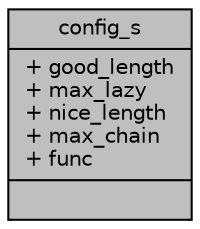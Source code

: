 digraph "config_s"
{
 // INTERACTIVE_SVG=YES
  edge [fontname="Helvetica",fontsize="10",labelfontname="Helvetica",labelfontsize="10"];
  node [fontname="Helvetica",fontsize="10",shape=record];
  Node1 [label="{config_s\n|+ good_length\l+ max_lazy\l+ nice_length\l+ max_chain\l+ func\l|}",height=0.2,width=0.4,color="black", fillcolor="grey75", style="filled", fontcolor="black"];
}
